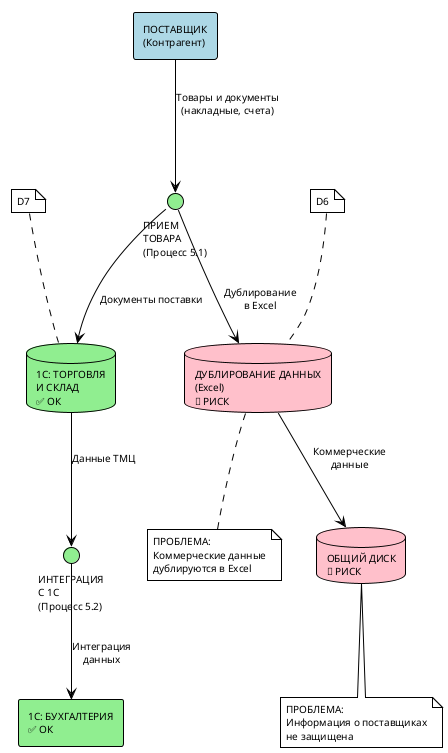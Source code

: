 @startuml inventory_management_dfd
!theme plain
skinparam backgroundColor white
skinparam defaultFontSize 10

' Внешние сущности
rectangle "ПОСТАВЩИК\n(Контрагент)" as supplier #lightblue

' Процессы
circle "ПРИЕМ\nТОВАРА\n(Процесс 5.1)" as process1 #lightgreen
circle "ИНТЕГРАЦИЯ\nС 1С\n(Процесс 5.2)" as process2 #lightgreen

' Системы (защищённые)
database "1С: ТОРГОВЛЯ\nИ СКЛАД\n✅ ОК" as store1c_trade #lightgreen
rectangle "1С: БУХГАЛТЕРИЯ\n✅ ОК" as system1c_acc #lightgreen

' Хранилища данных (уязвимые)
database "ДУБЛИРОВАНИЕ ДАННЫХ\n(Excel)\n🔴 РИСК" as store_excel #pink
database "ОБЩИЙ ДИСК\n🔴 РИСК" as store_disk #pink

' Потоки данных
supplier --> process1 : "Товары и документы\n(накладные, счета)"
process1 --> store1c_trade : "Документы поставки"
process1 --> store_excel : "Дублирование\nв Excel"

store1c_trade --> process2 : "Данные ТМЦ"
store_excel --> store_disk : "Коммерческие\nданные"

process2 --> system1c_acc : "Интеграция\nданных"

' Нумерация хранилищ
note top of store1c_trade : D7
note top of store_excel : D6

' Проблемы безопасности
note bottom of store_excel : ПРОБЛЕМА:\nКоммерческие данные\nдублируются в Excel
note bottom of store_disk : ПРОБЛЕМА:\nИнформация о поставщиках\nне защищена

@enduml
